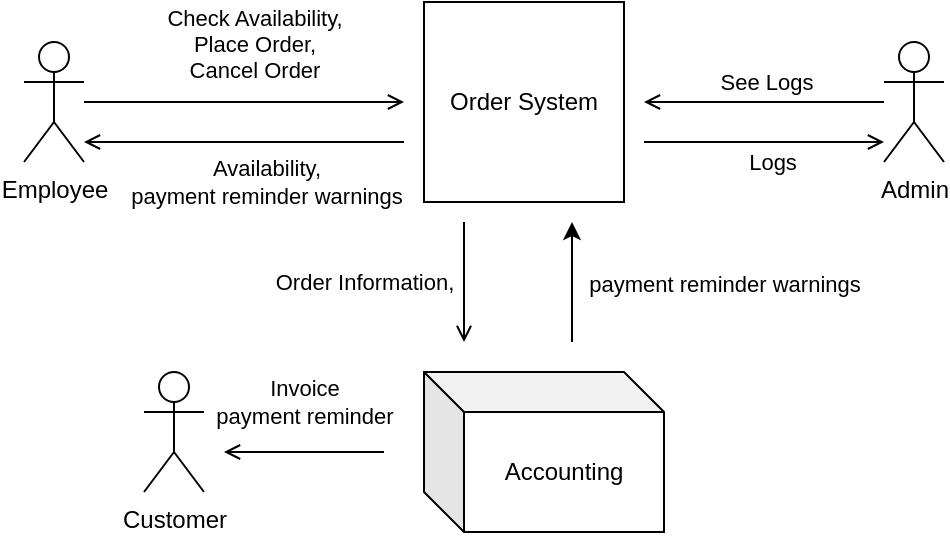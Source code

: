 <mxfile version="24.7.17">
  <diagram name="Page-1" id="lBWcg9Z9sCO9r4wNu5m9">
    <mxGraphModel dx="934" dy="1245" grid="1" gridSize="10" guides="1" tooltips="1" connect="1" arrows="1" fold="1" page="1" pageScale="1" pageWidth="827" pageHeight="1169" math="0" shadow="0">
      <root>
        <mxCell id="0" />
        <mxCell id="1" parent="0" />
        <mxCell id="5CoVTgvuLOkGgE_LccDR-26" style="edgeStyle=orthogonalEdgeStyle;rounded=0;orthogonalLoop=1;jettySize=auto;html=1;endArrow=open;endFill=0;" parent="1" edge="1">
          <mxGeometry relative="1" as="geometry">
            <mxPoint x="360" y="430" as="sourcePoint" />
            <mxPoint x="360" y="490" as="targetPoint" />
            <Array as="points">
              <mxPoint x="360" y="480" />
              <mxPoint x="360" y="480" />
            </Array>
          </mxGeometry>
        </mxCell>
        <mxCell id="5CoVTgvuLOkGgE_LccDR-27" value="Order Information," style="edgeLabel;html=1;align=center;verticalAlign=middle;resizable=0;points=[];" parent="5CoVTgvuLOkGgE_LccDR-26" connectable="0" vertex="1">
          <mxGeometry x="0.794" y="2" relative="1" as="geometry">
            <mxPoint x="-52" y="-24" as="offset" />
          </mxGeometry>
        </mxCell>
        <mxCell id="5CoVTgvuLOkGgE_LccDR-1" value="Order System" style="whiteSpace=wrap;html=1;aspect=fixed;" parent="1" vertex="1">
          <mxGeometry x="340" y="320" width="100" height="100" as="geometry" />
        </mxCell>
        <mxCell id="5CoVTgvuLOkGgE_LccDR-4" style="edgeStyle=orthogonalEdgeStyle;rounded=0;orthogonalLoop=1;jettySize=auto;html=1;endArrow=open;endFill=0;" parent="1" source="5CoVTgvuLOkGgE_LccDR-2" edge="1">
          <mxGeometry relative="1" as="geometry">
            <mxPoint x="330" y="370" as="targetPoint" />
          </mxGeometry>
        </mxCell>
        <mxCell id="5CoVTgvuLOkGgE_LccDR-5" value="Check Availability,&lt;div&gt;Place Order,&lt;/div&gt;&lt;div&gt;Cancel Order&lt;/div&gt;" style="edgeLabel;html=1;align=center;verticalAlign=middle;resizable=0;points=[];" parent="5CoVTgvuLOkGgE_LccDR-4" connectable="0" vertex="1">
          <mxGeometry x="0.058" y="-2" relative="1" as="geometry">
            <mxPoint y="-32" as="offset" />
          </mxGeometry>
        </mxCell>
        <mxCell id="5CoVTgvuLOkGgE_LccDR-2" value="Employee" style="shape=umlActor;verticalLabelPosition=bottom;verticalAlign=top;html=1;outlineConnect=0;" parent="1" vertex="1">
          <mxGeometry x="140" y="340" width="30" height="60" as="geometry" />
        </mxCell>
        <mxCell id="5CoVTgvuLOkGgE_LccDR-6" value="Customer" style="shape=umlActor;verticalLabelPosition=bottom;verticalAlign=top;html=1;outlineConnect=0;" parent="1" vertex="1">
          <mxGeometry x="200" y="505" width="30" height="60" as="geometry" />
        </mxCell>
        <mxCell id="5CoVTgvuLOkGgE_LccDR-16" style="edgeStyle=orthogonalEdgeStyle;rounded=0;orthogonalLoop=1;jettySize=auto;html=1;endArrow=open;endFill=0;" parent="1" source="5CoVTgvuLOkGgE_LccDR-15" edge="1">
          <mxGeometry relative="1" as="geometry">
            <mxPoint x="450" y="370" as="targetPoint" />
          </mxGeometry>
        </mxCell>
        <mxCell id="5CoVTgvuLOkGgE_LccDR-17" value="See Logs" style="edgeLabel;html=1;align=center;verticalAlign=middle;resizable=0;points=[];" parent="5CoVTgvuLOkGgE_LccDR-16" connectable="0" vertex="1">
          <mxGeometry x="-0.021" relative="1" as="geometry">
            <mxPoint y="-10" as="offset" />
          </mxGeometry>
        </mxCell>
        <mxCell id="5CoVTgvuLOkGgE_LccDR-15" value="Admin" style="shape=umlActor;verticalLabelPosition=bottom;verticalAlign=top;html=1;outlineConnect=0;" parent="1" vertex="1">
          <mxGeometry x="570" y="340" width="30" height="60" as="geometry" />
        </mxCell>
        <mxCell id="5CoVTgvuLOkGgE_LccDR-19" style="edgeStyle=orthogonalEdgeStyle;rounded=0;orthogonalLoop=1;jettySize=auto;html=1;endArrow=open;endFill=0;" parent="1" edge="1">
          <mxGeometry relative="1" as="geometry">
            <mxPoint x="170" y="390" as="targetPoint" />
            <mxPoint x="330" y="390" as="sourcePoint" />
          </mxGeometry>
        </mxCell>
        <mxCell id="5CoVTgvuLOkGgE_LccDR-20" value="Availability,&lt;br&gt;payment reminder warnings" style="edgeLabel;html=1;align=center;verticalAlign=middle;resizable=0;points=[];" parent="5CoVTgvuLOkGgE_LccDR-19" connectable="0" vertex="1">
          <mxGeometry x="0.058" y="-2" relative="1" as="geometry">
            <mxPoint x="15" y="22" as="offset" />
          </mxGeometry>
        </mxCell>
        <mxCell id="5CoVTgvuLOkGgE_LccDR-21" style="edgeStyle=orthogonalEdgeStyle;rounded=0;orthogonalLoop=1;jettySize=auto;html=1;endArrow=open;endFill=0;" parent="1" edge="1">
          <mxGeometry relative="1" as="geometry">
            <mxPoint x="570" y="390" as="targetPoint" />
            <mxPoint x="450" y="390" as="sourcePoint" />
          </mxGeometry>
        </mxCell>
        <mxCell id="5CoVTgvuLOkGgE_LccDR-22" value="Logs" style="edgeLabel;html=1;align=center;verticalAlign=middle;resizable=0;points=[];" parent="5CoVTgvuLOkGgE_LccDR-21" connectable="0" vertex="1">
          <mxGeometry x="0.058" y="-2" relative="1" as="geometry">
            <mxPoint y="8" as="offset" />
          </mxGeometry>
        </mxCell>
        <mxCell id="FRWzkAVtECA2qCx1iSfb-3" style="edgeStyle=orthogonalEdgeStyle;rounded=0;orthogonalLoop=1;jettySize=auto;html=1;endArrow=open;endFill=0;" parent="1" edge="1">
          <mxGeometry relative="1" as="geometry">
            <mxPoint x="240" y="545" as="targetPoint" />
            <mxPoint x="320" y="545" as="sourcePoint" />
          </mxGeometry>
        </mxCell>
        <mxCell id="FRWzkAVtECA2qCx1iSfb-4" value="Invoice&lt;br&gt;payment reminder" style="edgeLabel;html=1;align=center;verticalAlign=middle;resizable=0;points=[];" parent="FRWzkAVtECA2qCx1iSfb-3" connectable="0" vertex="1">
          <mxGeometry x="0.104" relative="1" as="geometry">
            <mxPoint x="4" y="-25" as="offset" />
          </mxGeometry>
        </mxCell>
        <mxCell id="FRWzkAVtECA2qCx1iSfb-6" style="edgeStyle=orthogonalEdgeStyle;rounded=0;orthogonalLoop=1;jettySize=auto;html=1;" parent="1" edge="1">
          <mxGeometry relative="1" as="geometry">
            <mxPoint x="414" y="490" as="sourcePoint" />
            <mxPoint x="414" y="430" as="targetPoint" />
            <Array as="points">
              <mxPoint x="414" y="490" />
            </Array>
          </mxGeometry>
        </mxCell>
        <mxCell id="FRWzkAVtECA2qCx1iSfb-7" value="payment reminder warnings" style="edgeLabel;html=1;align=center;verticalAlign=middle;resizable=0;points=[];" parent="FRWzkAVtECA2qCx1iSfb-6" connectable="0" vertex="1">
          <mxGeometry x="-0.143" relative="1" as="geometry">
            <mxPoint x="76" y="-4" as="offset" />
          </mxGeometry>
        </mxCell>
        <mxCell id="5CoVTgvuLOkGgE_LccDR-28" value="Accounting" style="shape=cube;whiteSpace=wrap;html=1;boundedLbl=1;backgroundOutline=1;darkOpacity=0.05;darkOpacity2=0.1;" parent="1" vertex="1">
          <mxGeometry x="340" y="505" width="120" height="80" as="geometry" />
        </mxCell>
      </root>
    </mxGraphModel>
  </diagram>
</mxfile>
